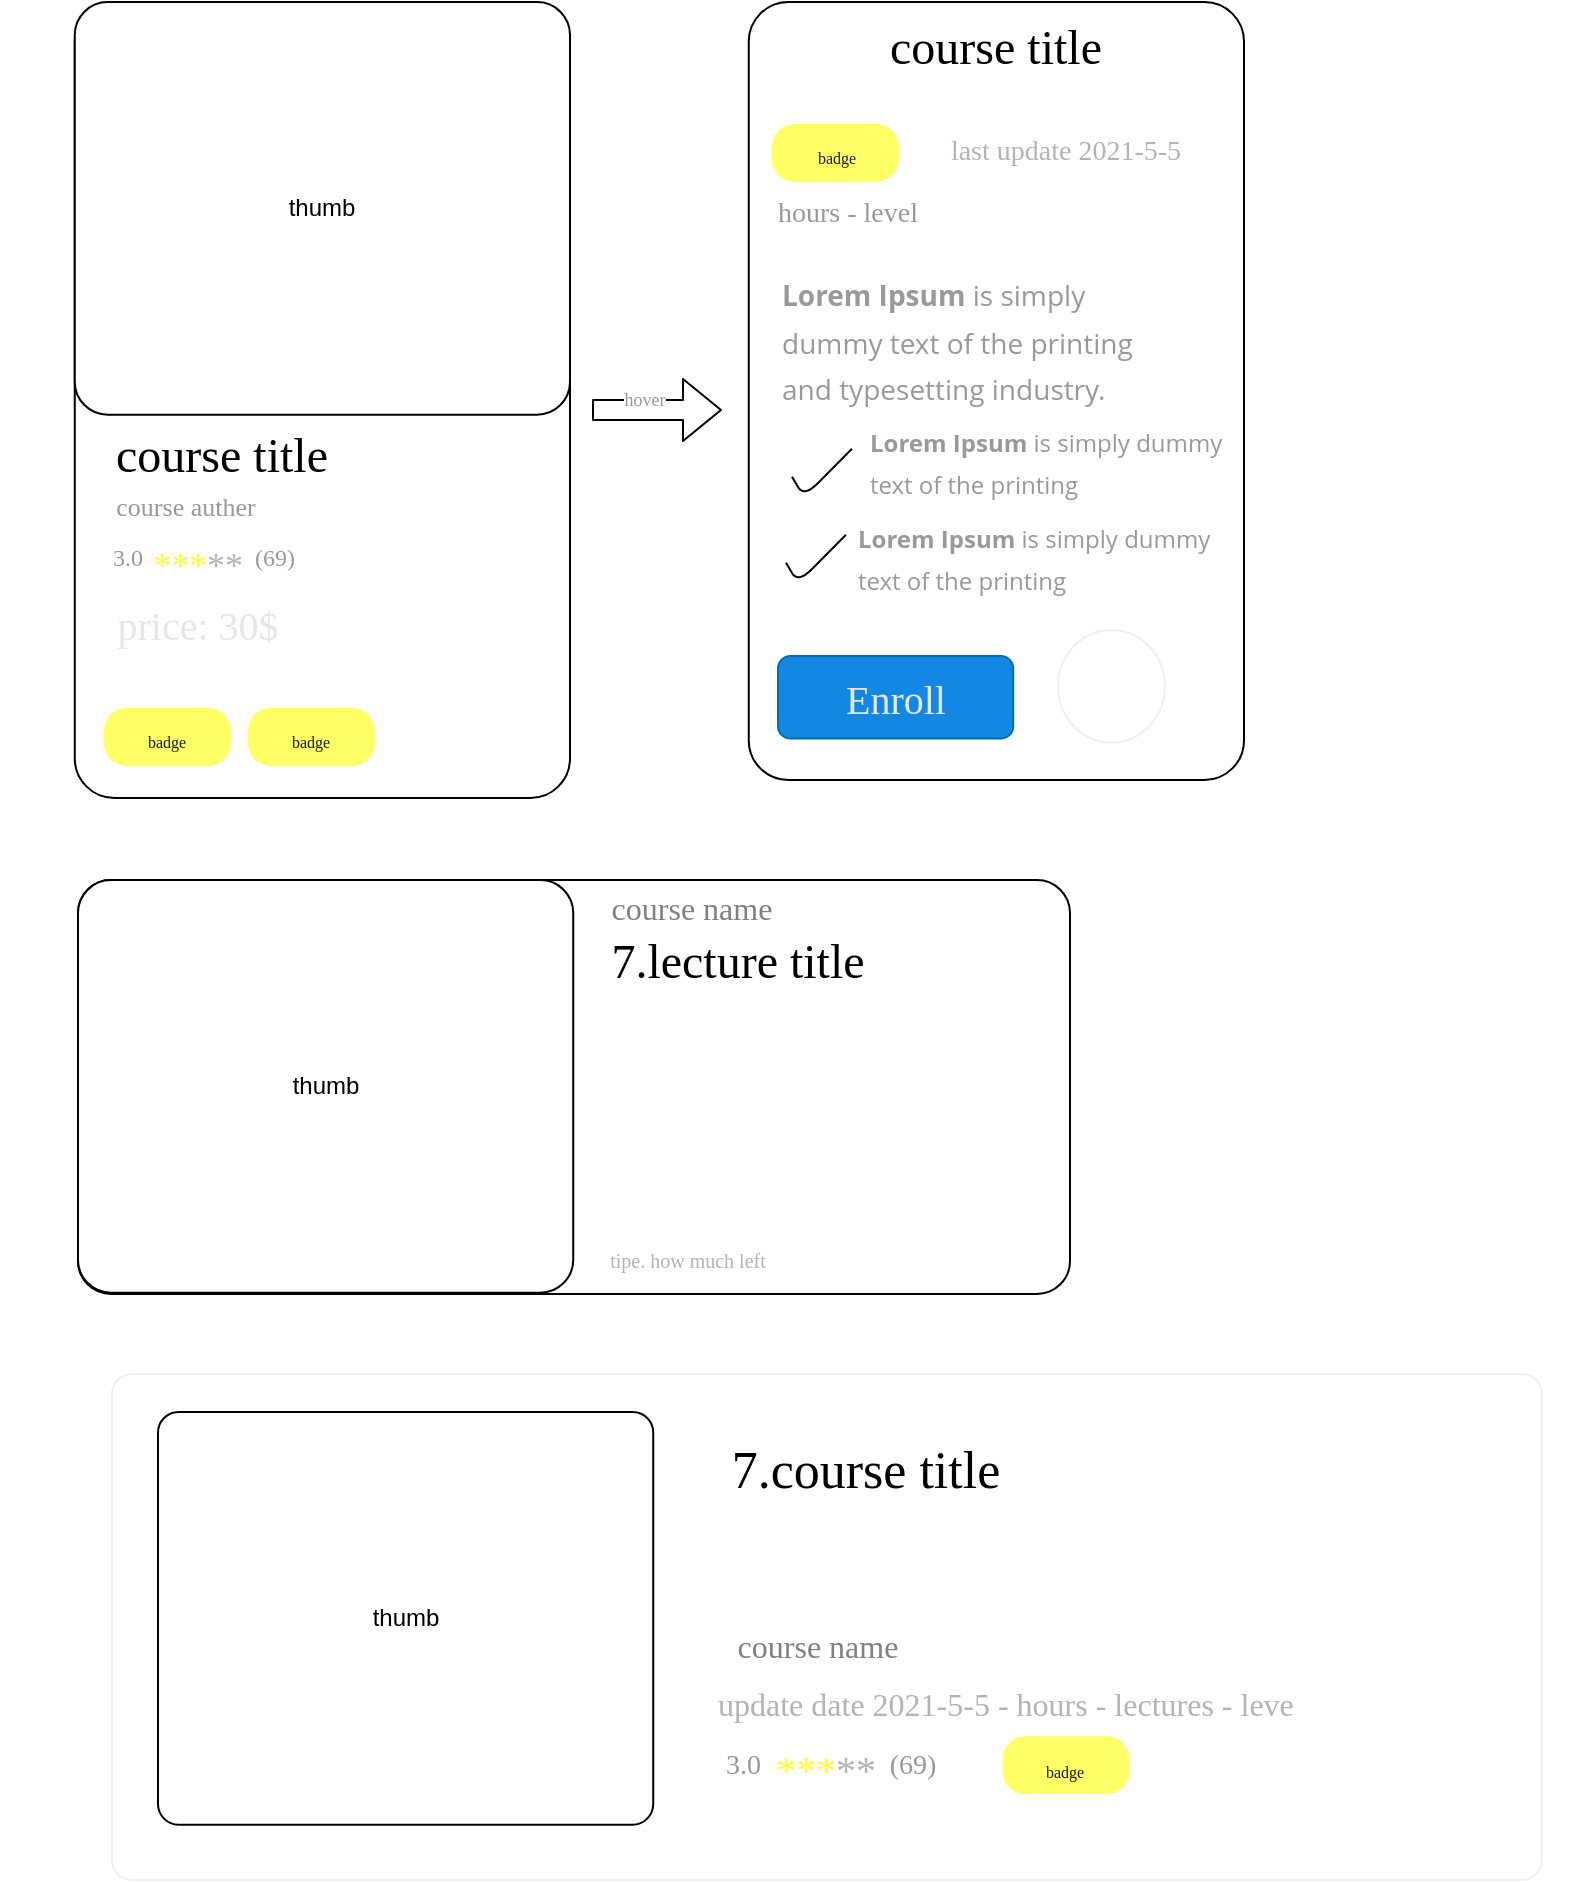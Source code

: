 <mxfile version="14.4.3" type="device"><diagram id="-xuUHv2l8US7IXuy_b8S" name="Page-1"><mxGraphModel dx="4466" dy="626" grid="0" gridSize="10" guides="1" tooltips="1" connect="1" arrows="1" fold="1" page="1" pageScale="1" pageWidth="3300" pageHeight="2339" math="0" shadow="0"><root><mxCell id="0"/><mxCell id="1" parent="0"/><mxCell id="PDGAn625qUnPBU7IL0Xg-2" value="" style="rounded=1;whiteSpace=wrap;html=1;arcSize=8;" parent="1" vertex="1"><mxGeometry x="22.38" y="10" width="247.62" height="398" as="geometry"/></mxCell><mxCell id="PDGAn625qUnPBU7IL0Xg-3" value="thumb" style="rounded=1;whiteSpace=wrap;html=1;arcSize=8;" parent="1" vertex="1"><mxGeometry x="22.381" y="10" width="247.619" height="206.35" as="geometry"/></mxCell><mxCell id="PDGAn625qUnPBU7IL0Xg-4" value="course title" style="text;html=1;strokeColor=none;fillColor=none;align=center;verticalAlign=middle;whiteSpace=wrap;rounded=0;fontFamily=Tahoma;spacing=2;fontSize=24;" parent="1" vertex="1"><mxGeometry x="3.001" y="216.355" width="185.714" height="41.27" as="geometry"/></mxCell><mxCell id="PDGAn625qUnPBU7IL0Xg-5" value="&lt;font style=&quot;font-size: 13px&quot;&gt;course auther&lt;/font&gt;" style="text;html=1;strokeColor=none;fillColor=none;align=center;verticalAlign=middle;whiteSpace=wrap;rounded=0;fontFamily=Tahoma;spacing=2;fontSize=13;fontColor=#999999;" parent="1" vertex="1"><mxGeometry x="-15" y="240.995" width="185.714" height="41.27" as="geometry"/></mxCell><mxCell id="PDGAn625qUnPBU7IL0Xg-8" value="&lt;font color=&quot;#e6e6e6&quot; style=&quot;font-size: 20px;&quot;&gt;price: 30$&lt;/font&gt;" style="text;html=1;strokeColor=none;fillColor=none;align=center;verticalAlign=middle;whiteSpace=wrap;rounded=0;fontFamily=Tahoma;fontSize=20;fontColor=#FFFF33;" parent="1" vertex="1"><mxGeometry x="25.191" y="300.001" width="117.619" height="41.27" as="geometry"/></mxCell><mxCell id="PDGAn625qUnPBU7IL0Xg-9" value="&lt;div&gt;&lt;span style=&quot;line-height: 0%&quot;&gt;&lt;font color=&quot;#1a1a1a&quot; style=&quot;font-size: 8px&quot;&gt;badge&lt;/font&gt;&lt;/span&gt;&lt;/div&gt;" style="rounded=1;whiteSpace=wrap;html=1;fontFamily=Tahoma;fontSize=16;fontColor=#FFFF33;strokeColor=none;arcSize=39;align=center;fillColor=#FFFF66;" parent="1" vertex="1"><mxGeometry x="37" y="363" width="63.43" height="28.89" as="geometry"/></mxCell><mxCell id="PDGAn625qUnPBU7IL0Xg-12" value="" style="group" parent="1" vertex="1" connectable="0"><mxGeometry x="-3" y="274" width="174" height="33.27" as="geometry"/></mxCell><mxCell id="PDGAn625qUnPBU7IL0Xg-6" value="&lt;font style=&quot;font-size: 18px&quot;&gt;***&lt;font color=&quot;#b3b3b3&quot; style=&quot;font-size: 18px&quot;&gt;**&lt;/font&gt;&lt;/font&gt;" style="text;html=1;strokeColor=none;fillColor=none;align=center;verticalAlign=middle;whiteSpace=wrap;rounded=0;fontFamily=Tahoma;spacing=2;fontSize=16;fontColor=#FFFF33;" parent="PDGAn625qUnPBU7IL0Xg-12" vertex="1"><mxGeometry x="53" y="12" width="68" height="12.49" as="geometry"/></mxCell><mxCell id="PDGAn625qUnPBU7IL0Xg-7" value="&lt;font color=&quot;#999999&quot; style=&quot;font-size: 12px;&quot;&gt;&lt;font style=&quot;font-size: 12px;&quot;&gt;3.0&lt;/font&gt;&amp;nbsp;&lt;/font&gt;" style="text;html=1;strokeColor=none;fillColor=none;align=center;verticalAlign=middle;whiteSpace=wrap;rounded=0;fontFamily=Tahoma;spacing=2;fontSize=12;fontColor=#FFFF33;" parent="PDGAn625qUnPBU7IL0Xg-12" vertex="1"><mxGeometry x="33.997" y="6.659" width="38.667" height="14.972" as="geometry"/></mxCell><mxCell id="PDGAn625qUnPBU7IL0Xg-11" value="&lt;font color=&quot;#999999&quot; style=&quot;font-size: 12px;&quot;&gt;&lt;span style=&quot;font-size: 12px;&quot;&gt;(69)&lt;/span&gt;&lt;/font&gt;" style="text;html=1;strokeColor=none;fillColor=none;align=center;verticalAlign=middle;whiteSpace=wrap;rounded=0;fontFamily=Tahoma;spacing=2;fontSize=12;fontColor=#FFFF33;" parent="PDGAn625qUnPBU7IL0Xg-12" vertex="1"><mxGeometry x="106.004" y="6.659" width="38.667" height="14.972" as="geometry"/></mxCell><mxCell id="PDGAn625qUnPBU7IL0Xg-14" value="&lt;span style=&quot;color: rgb(26 , 26 , 26) ; font-size: 8px&quot;&gt;badge&lt;/span&gt;" style="rounded=1;whiteSpace=wrap;html=1;fontFamily=Tahoma;fontSize=16;fontColor=#FFFF33;strokeColor=none;arcSize=39;align=center;fillColor=#FFFF66;" parent="1" vertex="1"><mxGeometry x="109" y="363" width="63.43" height="28.89" as="geometry"/></mxCell><mxCell id="PDGAn625qUnPBU7IL0Xg-25" value="" style="group" parent="1" vertex="1" connectable="0"><mxGeometry x="24" y="442.001" width="496" height="213.999" as="geometry"/></mxCell><mxCell id="PDGAn625qUnPBU7IL0Xg-15" value="" style="rounded=1;whiteSpace=wrap;html=1;arcSize=8;" parent="PDGAn625qUnPBU7IL0Xg-25" vertex="1"><mxGeometry y="6.999" width="496" height="207" as="geometry"/></mxCell><mxCell id="PDGAn625qUnPBU7IL0Xg-16" value="thumb" style="rounded=1;whiteSpace=wrap;html=1;arcSize=8;" parent="PDGAn625qUnPBU7IL0Xg-25" vertex="1"><mxGeometry x="0.001" y="6.999" width="247.619" height="206.35" as="geometry"/></mxCell><mxCell id="PDGAn625qUnPBU7IL0Xg-17" value="&lt;font style=&quot;font-size: 10px&quot;&gt;tipe. how much left&lt;/font&gt;" style="text;html=1;strokeColor=none;fillColor=none;align=center;verticalAlign=middle;whiteSpace=wrap;rounded=0;fontFamily=Tahoma;fontSize=18;fontColor=#B3B3B3;" parent="PDGAn625qUnPBU7IL0Xg-25" vertex="1"><mxGeometry x="247.62" y="182" width="114" height="25" as="geometry"/></mxCell><mxCell id="PDGAn625qUnPBU7IL0Xg-23" value="7.lecture title" style="text;html=1;strokeColor=none;fillColor=none;align=center;verticalAlign=middle;whiteSpace=wrap;rounded=0;fontFamily=Tahoma;spacing=2;fontSize=24;" parent="PDGAn625qUnPBU7IL0Xg-25" vertex="1"><mxGeometry x="237.001" y="26.994" width="185.714" height="41.27" as="geometry"/></mxCell><mxCell id="PDGAn625qUnPBU7IL0Xg-24" value="&lt;font style=&quot;font-size: 16px&quot;&gt;course name&lt;/font&gt;" style="text;html=1;strokeColor=none;fillColor=none;align=center;verticalAlign=middle;whiteSpace=wrap;rounded=0;fontFamily=Tahoma;fontSize=16;fontColor=#808080;" parent="PDGAn625qUnPBU7IL0Xg-25" vertex="1"><mxGeometry x="247.621" width="117.619" height="41.27" as="geometry"/></mxCell><mxCell id="PDGAn625qUnPBU7IL0Xg-32" value="" style="rounded=1;whiteSpace=wrap;html=1;arcSize=8;" parent="1" vertex="1"><mxGeometry x="359.38" y="10" width="247.62" height="389" as="geometry"/></mxCell><mxCell id="PDGAn625qUnPBU7IL0Xg-34" value="course title" style="text;html=1;strokeColor=none;fillColor=none;align=center;verticalAlign=middle;whiteSpace=wrap;rounded=0;fontFamily=Tahoma;spacing=2;fontSize=24;" parent="1" vertex="1"><mxGeometry x="390.331" y="12.005" width="185.714" height="41.27" as="geometry"/></mxCell><mxCell id="PDGAn625qUnPBU7IL0Xg-35" value="&lt;font color=&quot;#e6e6e6&quot; style=&quot;font-size: 20px&quot;&gt;Enroll&lt;/font&gt;" style="text;html=1;align=center;verticalAlign=middle;whiteSpace=wrap;rounded=1;fontFamily=Tahoma;fontSize=20;fontColor=#ffffff;strokeColor=#006EAF;fillColor=#1288E2;" parent="1" vertex="1"><mxGeometry x="374.001" y="337.001" width="117.619" height="41.27" as="geometry"/></mxCell><mxCell id="PDGAn625qUnPBU7IL0Xg-36" value="&lt;div&gt;&lt;span style=&quot;line-height: 0%&quot;&gt;&lt;font color=&quot;#1a1a1a&quot; style=&quot;font-size: 8px&quot;&gt;badge&lt;/font&gt;&lt;/span&gt;&lt;/div&gt;" style="rounded=1;html=1;fontFamily=Tahoma;fontSize=16;fontColor=#FFFF33;strokeColor=none;arcSize=39;align=center;fillColor=#FFFF66;verticalAlign=middle;labelPosition=center;verticalLabelPosition=middle;" parent="1" vertex="1"><mxGeometry x="371" y="71" width="63.43" height="28.89" as="geometry"/></mxCell><mxCell id="PDGAn625qUnPBU7IL0Xg-37" value="&lt;font style=&quot;font-size: 14px&quot;&gt;&lt;font color=&quot;#b3b3b3&quot; style=&quot;font-size: 14px&quot;&gt;last update 2021-5-5&lt;/font&gt;&lt;/font&gt;" style="text;html=1;strokeColor=none;fillColor=none;align=center;verticalAlign=middle;whiteSpace=wrap;rounded=0;fontFamily=Tahoma;spacing=2;fontSize=14;fontColor=#FFFF33;" parent="1" vertex="1"><mxGeometry x="446" y="79.2" width="144" height="12.49" as="geometry"/></mxCell><mxCell id="PDGAn625qUnPBU7IL0Xg-39" value="&lt;font color=&quot;#999999&quot; style=&quot;font-size: 14px;&quot;&gt;&lt;span style=&quot;font-size: 14px;&quot;&gt;hours - level&lt;/span&gt;&lt;/font&gt;" style="text;html=1;strokeColor=none;fillColor=none;align=center;verticalAlign=middle;whiteSpace=wrap;rounded=0;fontFamily=Tahoma;spacing=2;fontSize=14;fontColor=#FFFF33;" parent="1" vertex="1"><mxGeometry x="332.28" y="103" width="154" height="25" as="geometry"/></mxCell><mxCell id="PDGAn625qUnPBU7IL0Xg-41" value="&lt;span style=&quot;line-height: 160%&quot;&gt;&lt;strong style=&quot;margin: 0px; padding: 0px; font-family: &amp;quot;open sans&amp;quot;, arial, sans-serif;&quot;&gt;Lorem Ipsum&lt;/strong&gt;&lt;span style=&quot;font-family: &amp;quot;open sans&amp;quot;, arial, sans-serif;&quot;&gt;&amp;nbsp;is simply dummy text of the printing and typesetting industry.&amp;nbsp;&amp;nbsp;&lt;/span&gt;&lt;/span&gt;" style="text;html=1;strokeColor=none;fillColor=none;align=left;verticalAlign=middle;whiteSpace=wrap;rounded=0;fontFamily=Tahoma;fontSize=14;labelBackgroundColor=none;fontColor=#999999;" parent="1" vertex="1"><mxGeometry x="374" y="140" width="199.57" height="81" as="geometry"/></mxCell><mxCell id="PDGAn625qUnPBU7IL0Xg-42" value="&lt;span style=&quot;line-height: 160%; font-size: 12px;&quot;&gt;&lt;strong style=&quot;margin: 0px; padding: 0px; font-family: &amp;quot;open sans&amp;quot;, arial, sans-serif; font-size: 12px;&quot;&gt;Lorem Ipsum&lt;/strong&gt;&lt;span style=&quot;font-family: &amp;quot;open sans&amp;quot;, arial, sans-serif; font-size: 12px;&quot;&gt;&amp;nbsp;is simply dummy text of the printing&amp;nbsp;&lt;/span&gt;&lt;/span&gt;" style="text;html=1;strokeColor=none;fillColor=none;align=left;verticalAlign=middle;whiteSpace=wrap;rounded=0;fontFamily=Tahoma;fontSize=12;labelBackgroundColor=none;fontColor=#999999;" parent="1" vertex="1"><mxGeometry x="418.21" y="221" width="199.57" height="39" as="geometry"/></mxCell><mxCell id="PDGAn625qUnPBU7IL0Xg-43" value="" style="endArrow=none;html=1;fontFamily=Tahoma;fontSize=14;fontColor=#999999;fontStyle=1" parent="1" edge="1"><mxGeometry width="50" height="50" relative="1" as="geometry"><mxPoint x="381" y="247.35" as="sourcePoint"/><mxPoint x="411" y="233.35" as="targetPoint"/><Array as="points"><mxPoint x="387" y="257.62"/></Array></mxGeometry></mxCell><mxCell id="PDGAn625qUnPBU7IL0Xg-44" value="&lt;span style=&quot;line-height: 160%; font-size: 12px;&quot;&gt;&lt;strong style=&quot;margin: 0px; padding: 0px; font-family: &amp;quot;open sans&amp;quot;, arial, sans-serif; font-size: 12px;&quot;&gt;Lorem Ipsum&lt;/strong&gt;&lt;span style=&quot;font-family: &amp;quot;open sans&amp;quot;, arial, sans-serif; font-size: 12px;&quot;&gt;&amp;nbsp;is simply dummy text of the printing&amp;nbsp;&lt;/span&gt;&lt;/span&gt;" style="text;html=1;strokeColor=none;fillColor=none;align=left;verticalAlign=middle;whiteSpace=wrap;rounded=0;fontFamily=Tahoma;fontSize=12;labelBackgroundColor=none;fontColor=#999999;" parent="1" vertex="1"><mxGeometry x="412" y="270.4" width="199.57" height="36.87" as="geometry"/></mxCell><mxCell id="PDGAn625qUnPBU7IL0Xg-45" value="" style="endArrow=none;html=1;fontFamily=Tahoma;fontSize=14;fontColor=#999999;fontStyle=1" parent="1" edge="1"><mxGeometry width="50" height="50" relative="1" as="geometry"><mxPoint x="378" y="290.35" as="sourcePoint"/><mxPoint x="408" y="276.35" as="targetPoint"/><Array as="points"><mxPoint x="384" y="300.62"/></Array></mxGeometry></mxCell><mxCell id="PDGAn625qUnPBU7IL0Xg-46" value="" style="ellipse;whiteSpace=wrap;html=1;rounded=1;labelBackgroundColor=none;strokeColor=#f0f0f0;fontFamily=Tahoma;fontSize=10;fontColor=#999999;align=left;fillColor=none;" parent="1" vertex="1"><mxGeometry x="514" y="324" width="53.46" height="56.27" as="geometry"/></mxCell><mxCell id="PDGAn625qUnPBU7IL0Xg-50" value="" style="shape=flexArrow;endArrow=classic;html=1;fontFamily=Tahoma;fontSize=9;fontColor=#999999;" parent="1" edge="1"><mxGeometry width="50" height="50" relative="1" as="geometry"><mxPoint x="281" y="214" as="sourcePoint"/><mxPoint x="346" y="214" as="targetPoint"/></mxGeometry></mxCell><mxCell id="PDGAn625qUnPBU7IL0Xg-51" value="hover" style="edgeLabel;html=1;align=center;verticalAlign=middle;resizable=0;points=[];fontSize=9;fontFamily=Tahoma;fontColor=#999999;" parent="PDGAn625qUnPBU7IL0Xg-50" vertex="1" connectable="0"><mxGeometry x="0.027" y="4" relative="1" as="geometry"><mxPoint x="-7.33" y="-1" as="offset"/></mxGeometry></mxCell><mxCell id="PDGAn625qUnPBU7IL0Xg-53" value="" style="rounded=1;whiteSpace=wrap;html=1;labelBackgroundColor=none;strokeColor=#f0f0f0;fillColor=none;fontFamily=Tahoma;fontSize=9;fontColor=#999999;align=left;arcSize=4;" parent="1" vertex="1"><mxGeometry x="41" y="696" width="715" height="253" as="geometry"/></mxCell><mxCell id="PDGAn625qUnPBU7IL0Xg-61" value="thumb" style="rounded=1;whiteSpace=wrap;html=1;arcSize=5;" parent="1" vertex="1"><mxGeometry x="64.001" y="715" width="247.619" height="206.35" as="geometry"/></mxCell><mxCell id="PDGAn625qUnPBU7IL0Xg-69" value="7.course title" style="text;html=1;strokeColor=none;fillColor=none;align=center;verticalAlign=middle;whiteSpace=wrap;rounded=0;fontFamily=Tahoma;spacing=2;fontSize=26;" parent="1" vertex="1"><mxGeometry x="306" y="723" width="224" height="41.27" as="geometry"/></mxCell><mxCell id="PDGAn625qUnPBU7IL0Xg-70" value="&lt;font style=&quot;font-size: 16px&quot;&gt;course name&lt;/font&gt;" style="text;html=1;strokeColor=none;fillColor=none;align=center;verticalAlign=middle;whiteSpace=wrap;rounded=0;fontFamily=Tahoma;fontSize=16;fontColor=#808080;" parent="1" vertex="1"><mxGeometry x="335.001" y="811.001" width="117.619" height="41.27" as="geometry"/></mxCell><mxCell id="PDGAn625qUnPBU7IL0Xg-71" value="&lt;font&gt;&lt;font color=&quot;#b3b3b3&quot; style=&quot;font-size: 16px&quot;&gt;update date 2021-5-5 - hours - lectures - leve&lt;/font&gt;&lt;/font&gt;" style="text;html=1;strokeColor=none;fillColor=none;align=left;verticalAlign=middle;whiteSpace=wrap;rounded=0;fontFamily=Tahoma;spacing=2;fontSize=14;fontColor=#FFFF33;" parent="1" vertex="1"><mxGeometry x="342" y="850" width="430" height="22" as="geometry"/></mxCell><mxCell id="PDGAn625qUnPBU7IL0Xg-75" value="&lt;div&gt;&lt;span style=&quot;line-height: 0%&quot;&gt;&lt;font color=&quot;#1a1a1a&quot; style=&quot;font-size: 8px&quot;&gt;badge&lt;/font&gt;&lt;/span&gt;&lt;/div&gt;" style="rounded=1;whiteSpace=wrap;html=1;fontFamily=Tahoma;fontSize=16;fontColor=#FFFF33;strokeColor=none;arcSize=39;align=center;fillColor=#FFFF66;" parent="1" vertex="1"><mxGeometry x="486.28" y="877.14" width="63.43" height="28.89" as="geometry"/></mxCell><mxCell id="PDGAn625qUnPBU7IL0Xg-76" value="" style="group" parent="1" vertex="1" connectable="0"><mxGeometry x="338.997" y="884.099" width="121.833" height="14.971" as="geometry"/></mxCell><mxCell id="PDGAn625qUnPBU7IL0Xg-72" value="&lt;font color=&quot;#999999&quot; style=&quot;font-size: 14px&quot;&gt;&lt;font style=&quot;font-size: 14px&quot;&gt;3.0&lt;/font&gt;&amp;nbsp;&lt;/font&gt;" style="text;html=1;strokeColor=none;fillColor=none;align=center;verticalAlign=middle;whiteSpace=wrap;rounded=0;fontFamily=Tahoma;spacing=2;fontSize=12;fontColor=#FFFF33;" parent="PDGAn625qUnPBU7IL0Xg-76" vertex="1"><mxGeometry width="38.667" height="14.972" as="geometry"/></mxCell><mxCell id="PDGAn625qUnPBU7IL0Xg-73" value="&lt;font style=&quot;font-size: 20px&quot;&gt;***&lt;font color=&quot;#b3b3b3&quot; style=&quot;font-size: 20px&quot;&gt;**&lt;/font&gt;&lt;/font&gt;" style="text;html=1;strokeColor=none;fillColor=none;align=center;verticalAlign=middle;whiteSpace=wrap;rounded=0;fontFamily=Tahoma;spacing=2;fontSize=16;fontColor=#FFFF33;" parent="PDGAn625qUnPBU7IL0Xg-76" vertex="1"><mxGeometry x="25.003" y="2.481" width="68" height="12.49" as="geometry"/></mxCell><mxCell id="PDGAn625qUnPBU7IL0Xg-74" value="&lt;font color=&quot;#999999&quot; style=&quot;font-size: 14px&quot;&gt;(69)&lt;/font&gt;" style="text;html=1;strokeColor=none;fillColor=none;align=center;verticalAlign=middle;whiteSpace=wrap;rounded=0;fontFamily=Tahoma;spacing=2;fontSize=12;fontColor=#FFFF33;" parent="PDGAn625qUnPBU7IL0Xg-76" vertex="1"><mxGeometry x="83.167" width="38.667" height="14.972" as="geometry"/></mxCell></root></mxGraphModel></diagram></mxfile>